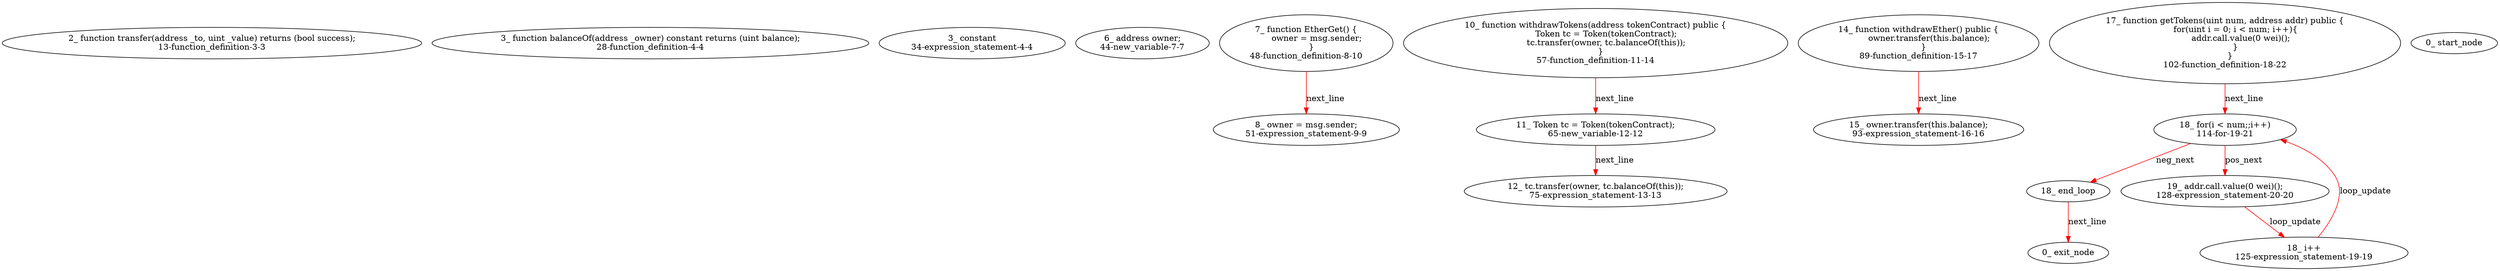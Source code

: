 digraph  {
13 [label="2_ function transfer(address _to, uint _value) returns (bool success);\n13-function_definition-3-3", method="transfer(address _to,uint _value)", type_label=function_definition];
28 [label="3_ function balanceOf(address _owner) constant returns (uint balance);\n28-function_definition-4-4", method="balanceOf(address _owner)", type_label=function_definition];
34 [label="3_ constant\n34-expression_statement-4-4", method="balanceOf(address _owner)", type_label=expression_statement];
44 [label="6_ address owner;\n44-new_variable-7-7", method="", type_label=new_variable];
48 [label="7_ function EtherGet() {\n        owner = msg.sender;\n    }\n48-function_definition-8-10", method="EtherGet()", type_label=function_definition];
51 [label="8_ owner = msg.sender;\n51-expression_statement-9-9", method="EtherGet()", type_label=expression_statement];
57 [label="10_ function withdrawTokens(address tokenContract) public {\n        Token tc = Token(tokenContract);\n        tc.transfer(owner, tc.balanceOf(this));\n    }\n57-function_definition-11-14", method="withdrawTokens(address tokenContract)", type_label=function_definition];
65 [label="11_ Token tc = Token(tokenContract);\n65-new_variable-12-12", method="withdrawTokens(address tokenContract)", type_label=new_variable];
75 [label="12_ tc.transfer(owner, tc.balanceOf(this));\n75-expression_statement-13-13", method="withdrawTokens(address tokenContract)", type_label=expression_statement];
89 [label="14_ function withdrawEther() public {\n        owner.transfer(this.balance);\n    }\n89-function_definition-15-17", method="withdrawEther()", type_label=function_definition];
93 [label="15_ owner.transfer(this.balance);\n93-expression_statement-16-16", method="withdrawEther()", type_label=expression_statement];
102 [label="17_ function getTokens(uint num, address addr) public {\n        for(uint i = 0; i < num; i++){\n            addr.call.value(0 wei)();\n        }\n    }\n102-function_definition-18-22", method="getTokens(uint num,address addr)", type_label=function_definition];
114 [label="18_ for(i < num;;i++)\n114-for-19-21", method="getTokens(uint num,address addr)", type_label=for];
248 [label="18_ end_loop", method="getTokens(uint num,address addr)", type_label=end_loop];
125 [label="18_ i++\n125-expression_statement-19-19", method="getTokens(uint num,address addr)", type_label=expression_statement];
128 [label="19_ addr.call.value(0 wei)();\n128-expression_statement-20-20", method="getTokens(uint num,address addr)", type_label=expression_statement];
1 [label="0_ start_node", method="", type_label=start];
2 [label="0_ exit_node", method="", type_label=exit];
48 -> 51  [color=red, controlflow_type=next_line, edge_type=CFG_edge, key=0, label=next_line];
57 -> 65  [color=red, controlflow_type=next_line, edge_type=CFG_edge, key=0, label=next_line];
65 -> 75  [color=red, controlflow_type=next_line, edge_type=CFG_edge, key=0, label=next_line];
89 -> 93  [color=red, controlflow_type=next_line, edge_type=CFG_edge, key=0, label=next_line];
102 -> 114  [color=red, controlflow_type=next_line, edge_type=CFG_edge, key=0, label=next_line];
114 -> 128  [color=red, controlflow_type=pos_next, edge_type=CFG_edge, key=0, label=pos_next];
114 -> 248  [color=red, controlflow_type=neg_next, edge_type=CFG_edge, key=0, label=neg_next];
248 -> 2  [color=red, controlflow_type=next_line, edge_type=CFG_edge, key=0, label=next_line];
125 -> 114  [color=red, controlflow_type=loop_update, edge_type=CFG_edge, key=0, label=loop_update];
128 -> 125  [color=red, controlflow_type=loop_update, edge_type=CFG_edge, key=0, label=loop_update];
}
